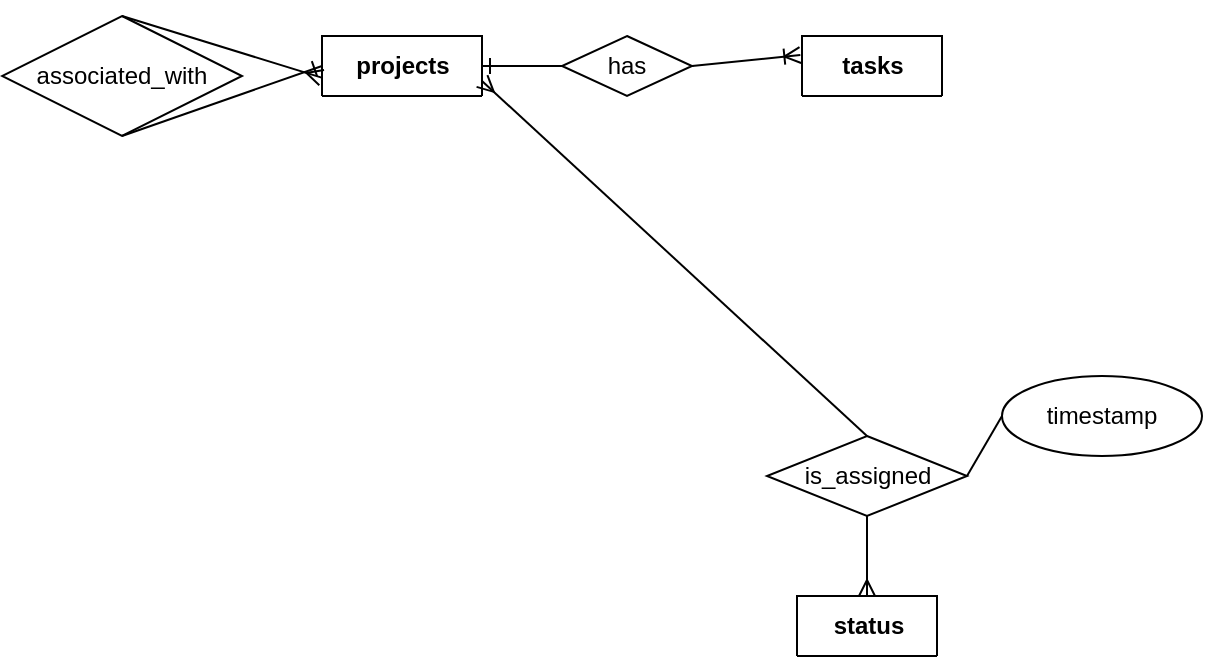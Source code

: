 <mxfile version="24.4.0" type="github">
  <diagram name="Page-1" id="avrD_yOwTQmy9O6q0Dgw">
    <mxGraphModel dx="707" dy="474" grid="1" gridSize="10" guides="1" tooltips="1" connect="1" arrows="1" fold="1" page="1" pageScale="1" pageWidth="850" pageHeight="1100" background="none" math="0" shadow="0">
      <root>
        <mxCell id="0" />
        <mxCell id="1" parent="0" />
        <mxCell id="9RLs-IRjbyCC4SIaiwNA-2" value="projects" style="shape=table;startSize=30;container=1;collapsible=1;childLayout=tableLayout;fixedRows=1;rowLines=0;fontStyle=1;align=center;resizeLast=1;html=1;" parent="1" vertex="1" collapsed="1">
          <mxGeometry x="170" y="40" width="80" height="30" as="geometry">
            <mxRectangle x="170" y="40" width="180" height="420" as="alternateBounds" />
          </mxGeometry>
        </mxCell>
        <mxCell id="9RLs-IRjbyCC4SIaiwNA-3" value="" style="shape=tableRow;horizontal=0;startSize=0;swimlaneHead=0;swimlaneBody=0;fillColor=none;collapsible=0;dropTarget=0;points=[[0,0.5],[1,0.5]];portConstraint=eastwest;top=0;left=0;right=0;bottom=1;" parent="9RLs-IRjbyCC4SIaiwNA-2" vertex="1">
          <mxGeometry y="30" width="180" height="30" as="geometry" />
        </mxCell>
        <mxCell id="9RLs-IRjbyCC4SIaiwNA-4" value="PK" style="shape=partialRectangle;connectable=0;fillColor=none;top=0;left=0;bottom=0;right=0;fontStyle=1;overflow=hidden;whiteSpace=wrap;html=1;" parent="9RLs-IRjbyCC4SIaiwNA-3" vertex="1">
          <mxGeometry width="30" height="30" as="geometry">
            <mxRectangle width="30" height="30" as="alternateBounds" />
          </mxGeometry>
        </mxCell>
        <mxCell id="9RLs-IRjbyCC4SIaiwNA-5" value="id" style="shape=partialRectangle;connectable=0;fillColor=none;top=0;left=0;bottom=0;right=0;align=left;spacingLeft=6;fontStyle=5;overflow=hidden;whiteSpace=wrap;html=1;" parent="9RLs-IRjbyCC4SIaiwNA-3" vertex="1">
          <mxGeometry x="30" width="150" height="30" as="geometry">
            <mxRectangle width="150" height="30" as="alternateBounds" />
          </mxGeometry>
        </mxCell>
        <mxCell id="9RLs-IRjbyCC4SIaiwNA-6" value="" style="shape=tableRow;horizontal=0;startSize=0;swimlaneHead=0;swimlaneBody=0;fillColor=none;collapsible=0;dropTarget=0;points=[[0,0.5],[1,0.5]];portConstraint=eastwest;top=0;left=0;right=0;bottom=0;" parent="9RLs-IRjbyCC4SIaiwNA-2" vertex="1">
          <mxGeometry y="60" width="180" height="30" as="geometry" />
        </mxCell>
        <mxCell id="9RLs-IRjbyCC4SIaiwNA-7" value="" style="shape=partialRectangle;connectable=0;fillColor=none;top=0;left=0;bottom=0;right=0;editable=1;overflow=hidden;whiteSpace=wrap;html=1;" parent="9RLs-IRjbyCC4SIaiwNA-6" vertex="1">
          <mxGeometry width="30" height="30" as="geometry">
            <mxRectangle width="30" height="30" as="alternateBounds" />
          </mxGeometry>
        </mxCell>
        <mxCell id="9RLs-IRjbyCC4SIaiwNA-8" value="name" style="shape=partialRectangle;connectable=0;fillColor=none;top=0;left=0;bottom=0;right=0;align=left;spacingLeft=6;overflow=hidden;whiteSpace=wrap;html=1;" parent="9RLs-IRjbyCC4SIaiwNA-6" vertex="1">
          <mxGeometry x="30" width="150" height="30" as="geometry">
            <mxRectangle width="150" height="30" as="alternateBounds" />
          </mxGeometry>
        </mxCell>
        <mxCell id="9RLs-IRjbyCC4SIaiwNA-9" value="" style="shape=tableRow;horizontal=0;startSize=0;swimlaneHead=0;swimlaneBody=0;fillColor=none;collapsible=0;dropTarget=0;points=[[0,0.5],[1,0.5]];portConstraint=eastwest;top=0;left=0;right=0;bottom=0;" parent="9RLs-IRjbyCC4SIaiwNA-2" vertex="1">
          <mxGeometry y="90" width="180" height="30" as="geometry" />
        </mxCell>
        <mxCell id="9RLs-IRjbyCC4SIaiwNA-10" value="" style="shape=partialRectangle;connectable=0;fillColor=none;top=0;left=0;bottom=0;right=0;editable=1;overflow=hidden;whiteSpace=wrap;html=1;" parent="9RLs-IRjbyCC4SIaiwNA-9" vertex="1">
          <mxGeometry width="30" height="30" as="geometry">
            <mxRectangle width="30" height="30" as="alternateBounds" />
          </mxGeometry>
        </mxCell>
        <mxCell id="9RLs-IRjbyCC4SIaiwNA-11" value="start_timestamp" style="shape=partialRectangle;connectable=0;fillColor=none;top=0;left=0;bottom=0;right=0;align=left;spacingLeft=6;overflow=hidden;whiteSpace=wrap;html=1;" parent="9RLs-IRjbyCC4SIaiwNA-9" vertex="1">
          <mxGeometry x="30" width="150" height="30" as="geometry">
            <mxRectangle width="150" height="30" as="alternateBounds" />
          </mxGeometry>
        </mxCell>
        <mxCell id="9RLs-IRjbyCC4SIaiwNA-12" value="" style="shape=tableRow;horizontal=0;startSize=0;swimlaneHead=0;swimlaneBody=0;fillColor=none;collapsible=0;dropTarget=0;points=[[0,0.5],[1,0.5]];portConstraint=eastwest;top=0;left=0;right=0;bottom=0;" parent="9RLs-IRjbyCC4SIaiwNA-2" vertex="1">
          <mxGeometry y="120" width="180" height="30" as="geometry" />
        </mxCell>
        <mxCell id="9RLs-IRjbyCC4SIaiwNA-13" value="" style="shape=partialRectangle;connectable=0;fillColor=none;top=0;left=0;bottom=0;right=0;editable=1;overflow=hidden;whiteSpace=wrap;html=1;" parent="9RLs-IRjbyCC4SIaiwNA-12" vertex="1">
          <mxGeometry width="30" height="30" as="geometry">
            <mxRectangle width="30" height="30" as="alternateBounds" />
          </mxGeometry>
        </mxCell>
        <mxCell id="9RLs-IRjbyCC4SIaiwNA-14" value="complete_timestamp" style="shape=partialRectangle;connectable=0;fillColor=none;top=0;left=0;bottom=0;right=0;align=left;spacingLeft=6;overflow=hidden;whiteSpace=wrap;html=1;" parent="9RLs-IRjbyCC4SIaiwNA-12" vertex="1">
          <mxGeometry x="30" width="150" height="30" as="geometry">
            <mxRectangle width="150" height="30" as="alternateBounds" />
          </mxGeometry>
        </mxCell>
        <mxCell id="9RLs-IRjbyCC4SIaiwNA-30" value="" style="shape=tableRow;horizontal=0;startSize=0;swimlaneHead=0;swimlaneBody=0;fillColor=none;collapsible=0;dropTarget=0;points=[[0,0.5],[1,0.5]];portConstraint=eastwest;top=0;left=0;right=0;bottom=0;" parent="9RLs-IRjbyCC4SIaiwNA-2" vertex="1">
          <mxGeometry y="150" width="180" height="30" as="geometry" />
        </mxCell>
        <mxCell id="9RLs-IRjbyCC4SIaiwNA-31" value="" style="shape=partialRectangle;connectable=0;fillColor=none;top=0;left=0;bottom=0;right=0;editable=1;overflow=hidden;" parent="9RLs-IRjbyCC4SIaiwNA-30" vertex="1">
          <mxGeometry width="30" height="30" as="geometry">
            <mxRectangle width="30" height="30" as="alternateBounds" />
          </mxGeometry>
        </mxCell>
        <mxCell id="9RLs-IRjbyCC4SIaiwNA-32" value="priority" style="shape=partialRectangle;connectable=0;fillColor=none;top=0;left=0;bottom=0;right=0;align=left;spacingLeft=6;overflow=hidden;" parent="9RLs-IRjbyCC4SIaiwNA-30" vertex="1">
          <mxGeometry x="30" width="150" height="30" as="geometry">
            <mxRectangle width="150" height="30" as="alternateBounds" />
          </mxGeometry>
        </mxCell>
        <mxCell id="9RLs-IRjbyCC4SIaiwNA-35" value="" style="shape=tableRow;horizontal=0;startSize=0;swimlaneHead=0;swimlaneBody=0;fillColor=none;collapsible=0;dropTarget=0;points=[[0,0.5],[1,0.5]];portConstraint=eastwest;top=0;left=0;right=0;bottom=0;" parent="9RLs-IRjbyCC4SIaiwNA-2" vertex="1">
          <mxGeometry y="180" width="180" height="30" as="geometry" />
        </mxCell>
        <mxCell id="9RLs-IRjbyCC4SIaiwNA-36" value="" style="shape=partialRectangle;connectable=0;fillColor=none;top=0;left=0;bottom=0;right=0;editable=1;overflow=hidden;" parent="9RLs-IRjbyCC4SIaiwNA-35" vertex="1">
          <mxGeometry width="30" height="30" as="geometry">
            <mxRectangle width="30" height="30" as="alternateBounds" />
          </mxGeometry>
        </mxCell>
        <mxCell id="9RLs-IRjbyCC4SIaiwNA-37" value="projected_man_hours" style="shape=partialRectangle;connectable=0;fillColor=none;top=0;left=0;bottom=0;right=0;align=left;spacingLeft=6;overflow=hidden;" parent="9RLs-IRjbyCC4SIaiwNA-35" vertex="1">
          <mxGeometry x="30" width="150" height="30" as="geometry">
            <mxRectangle width="150" height="30" as="alternateBounds" />
          </mxGeometry>
        </mxCell>
        <mxCell id="9RLs-IRjbyCC4SIaiwNA-42" value="" style="shape=tableRow;horizontal=0;startSize=0;swimlaneHead=0;swimlaneBody=0;fillColor=none;collapsible=0;dropTarget=0;points=[[0,0.5],[1,0.5]];portConstraint=eastwest;top=0;left=0;right=0;bottom=0;" parent="9RLs-IRjbyCC4SIaiwNA-2" vertex="1">
          <mxGeometry y="210" width="180" height="30" as="geometry" />
        </mxCell>
        <mxCell id="9RLs-IRjbyCC4SIaiwNA-43" value="" style="shape=partialRectangle;connectable=0;fillColor=none;top=0;left=0;bottom=0;right=0;editable=1;overflow=hidden;" parent="9RLs-IRjbyCC4SIaiwNA-42" vertex="1">
          <mxGeometry width="30" height="30" as="geometry">
            <mxRectangle width="30" height="30" as="alternateBounds" />
          </mxGeometry>
        </mxCell>
        <mxCell id="9RLs-IRjbyCC4SIaiwNA-44" value="actual_man_hours" style="shape=partialRectangle;connectable=0;fillColor=none;top=0;left=0;bottom=0;right=0;align=left;spacingLeft=6;overflow=hidden;" parent="9RLs-IRjbyCC4SIaiwNA-42" vertex="1">
          <mxGeometry x="30" width="150" height="30" as="geometry">
            <mxRectangle width="150" height="30" as="alternateBounds" />
          </mxGeometry>
        </mxCell>
        <mxCell id="9RLs-IRjbyCC4SIaiwNA-45" value="" style="shape=tableRow;horizontal=0;startSize=0;swimlaneHead=0;swimlaneBody=0;fillColor=none;collapsible=0;dropTarget=0;points=[[0,0.5],[1,0.5]];portConstraint=eastwest;top=0;left=0;right=0;bottom=0;" parent="9RLs-IRjbyCC4SIaiwNA-2" vertex="1">
          <mxGeometry y="240" width="180" height="30" as="geometry" />
        </mxCell>
        <mxCell id="9RLs-IRjbyCC4SIaiwNA-46" value="" style="shape=partialRectangle;connectable=0;fillColor=none;top=0;left=0;bottom=0;right=0;editable=1;overflow=hidden;" parent="9RLs-IRjbyCC4SIaiwNA-45" vertex="1">
          <mxGeometry width="30" height="30" as="geometry">
            <mxRectangle width="30" height="30" as="alternateBounds" />
          </mxGeometry>
        </mxCell>
        <mxCell id="9RLs-IRjbyCC4SIaiwNA-47" value="background" style="shape=partialRectangle;connectable=0;fillColor=none;top=0;left=0;bottom=0;right=0;align=left;spacingLeft=6;overflow=hidden;" parent="9RLs-IRjbyCC4SIaiwNA-45" vertex="1">
          <mxGeometry x="30" width="150" height="30" as="geometry">
            <mxRectangle width="150" height="30" as="alternateBounds" />
          </mxGeometry>
        </mxCell>
        <mxCell id="9RLs-IRjbyCC4SIaiwNA-48" value="" style="shape=tableRow;horizontal=0;startSize=0;swimlaneHead=0;swimlaneBody=0;fillColor=none;collapsible=0;dropTarget=0;points=[[0,0.5],[1,0.5]];portConstraint=eastwest;top=0;left=0;right=0;bottom=0;" parent="9RLs-IRjbyCC4SIaiwNA-2" vertex="1">
          <mxGeometry y="270" width="180" height="30" as="geometry" />
        </mxCell>
        <mxCell id="9RLs-IRjbyCC4SIaiwNA-49" value="" style="shape=partialRectangle;connectable=0;fillColor=none;top=0;left=0;bottom=0;right=0;editable=1;overflow=hidden;" parent="9RLs-IRjbyCC4SIaiwNA-48" vertex="1">
          <mxGeometry width="30" height="30" as="geometry">
            <mxRectangle width="30" height="30" as="alternateBounds" />
          </mxGeometry>
        </mxCell>
        <mxCell id="9RLs-IRjbyCC4SIaiwNA-50" value="deliverables" style="shape=partialRectangle;connectable=0;fillColor=none;top=0;left=0;bottom=0;right=0;align=left;spacingLeft=6;overflow=hidden;" parent="9RLs-IRjbyCC4SIaiwNA-48" vertex="1">
          <mxGeometry x="30" width="150" height="30" as="geometry">
            <mxRectangle width="150" height="30" as="alternateBounds" />
          </mxGeometry>
        </mxCell>
        <mxCell id="9RLs-IRjbyCC4SIaiwNA-53" value="" style="shape=tableRow;horizontal=0;startSize=0;swimlaneHead=0;swimlaneBody=0;fillColor=none;collapsible=0;dropTarget=0;points=[[0,0.5],[1,0.5]];portConstraint=eastwest;top=0;left=0;right=0;bottom=0;" parent="9RLs-IRjbyCC4SIaiwNA-2" vertex="1">
          <mxGeometry y="300" width="180" height="30" as="geometry" />
        </mxCell>
        <mxCell id="9RLs-IRjbyCC4SIaiwNA-54" value="" style="shape=partialRectangle;connectable=0;fillColor=none;top=0;left=0;bottom=0;right=0;editable=1;overflow=hidden;" parent="9RLs-IRjbyCC4SIaiwNA-53" vertex="1">
          <mxGeometry width="30" height="30" as="geometry">
            <mxRectangle width="30" height="30" as="alternateBounds" />
          </mxGeometry>
        </mxCell>
        <mxCell id="9RLs-IRjbyCC4SIaiwNA-55" value="github_repository (MV)" style="shape=partialRectangle;connectable=0;fillColor=none;top=0;left=0;bottom=0;right=0;align=left;spacingLeft=6;overflow=hidden;" parent="9RLs-IRjbyCC4SIaiwNA-53" vertex="1">
          <mxGeometry x="30" width="150" height="30" as="geometry">
            <mxRectangle width="150" height="30" as="alternateBounds" />
          </mxGeometry>
        </mxCell>
        <mxCell id="6R7jLB4zL_vwGhcqKwxV-12" value="" style="shape=tableRow;horizontal=0;startSize=0;swimlaneHead=0;swimlaneBody=0;fillColor=none;collapsible=0;dropTarget=0;points=[[0,0.5],[1,0.5]];portConstraint=eastwest;top=0;left=0;right=0;bottom=0;" vertex="1" parent="9RLs-IRjbyCC4SIaiwNA-2">
          <mxGeometry y="330" width="180" height="30" as="geometry" />
        </mxCell>
        <mxCell id="6R7jLB4zL_vwGhcqKwxV-13" value="" style="shape=partialRectangle;connectable=0;fillColor=none;top=0;left=0;bottom=0;right=0;editable=1;overflow=hidden;" vertex="1" parent="6R7jLB4zL_vwGhcqKwxV-12">
          <mxGeometry width="30" height="30" as="geometry">
            <mxRectangle width="30" height="30" as="alternateBounds" />
          </mxGeometry>
        </mxCell>
        <mxCell id="6R7jLB4zL_vwGhcqKwxV-14" value="important_note" style="shape=partialRectangle;connectable=0;fillColor=none;top=0;left=0;bottom=0;right=0;align=left;spacingLeft=6;overflow=hidden;" vertex="1" parent="6R7jLB4zL_vwGhcqKwxV-12">
          <mxGeometry x="30" width="150" height="30" as="geometry">
            <mxRectangle width="150" height="30" as="alternateBounds" />
          </mxGeometry>
        </mxCell>
        <mxCell id="6R7jLB4zL_vwGhcqKwxV-9" value="" style="shape=tableRow;horizontal=0;startSize=0;swimlaneHead=0;swimlaneBody=0;fillColor=none;collapsible=0;dropTarget=0;points=[[0,0.5],[1,0.5]];portConstraint=eastwest;top=0;left=0;right=0;bottom=0;" vertex="1" parent="9RLs-IRjbyCC4SIaiwNA-2">
          <mxGeometry y="360" width="180" height="30" as="geometry" />
        </mxCell>
        <mxCell id="6R7jLB4zL_vwGhcqKwxV-10" value="" style="shape=partialRectangle;connectable=0;fillColor=none;top=0;left=0;bottom=0;right=0;editable=1;overflow=hidden;" vertex="1" parent="6R7jLB4zL_vwGhcqKwxV-9">
          <mxGeometry width="30" height="30" as="geometry">
            <mxRectangle width="30" height="30" as="alternateBounds" />
          </mxGeometry>
        </mxCell>
        <mxCell id="6R7jLB4zL_vwGhcqKwxV-11" value="data_location" style="shape=partialRectangle;connectable=0;fillColor=none;top=0;left=0;bottom=0;right=0;align=left;spacingLeft=6;overflow=hidden;" vertex="1" parent="6R7jLB4zL_vwGhcqKwxV-9">
          <mxGeometry x="30" width="150" height="30" as="geometry">
            <mxRectangle width="150" height="30" as="alternateBounds" />
          </mxGeometry>
        </mxCell>
        <mxCell id="6R7jLB4zL_vwGhcqKwxV-2" value="" style="shape=tableRow;horizontal=0;startSize=0;swimlaneHead=0;swimlaneBody=0;fillColor=none;collapsible=0;dropTarget=0;points=[[0,0.5],[1,0.5]];portConstraint=eastwest;top=0;left=0;right=0;bottom=0;" vertex="1" parent="9RLs-IRjbyCC4SIaiwNA-2">
          <mxGeometry y="390" width="180" height="30" as="geometry" />
        </mxCell>
        <mxCell id="6R7jLB4zL_vwGhcqKwxV-3" value="" style="shape=partialRectangle;connectable=0;fillColor=none;top=0;left=0;bottom=0;right=0;editable=1;overflow=hidden;" vertex="1" parent="6R7jLB4zL_vwGhcqKwxV-2">
          <mxGeometry width="30" height="30" as="geometry">
            <mxRectangle width="30" height="30" as="alternateBounds" />
          </mxGeometry>
        </mxCell>
        <mxCell id="6R7jLB4zL_vwGhcqKwxV-4" value="contract" style="shape=partialRectangle;connectable=0;fillColor=none;top=0;left=0;bottom=0;right=0;align=left;spacingLeft=6;overflow=hidden;" vertex="1" parent="6R7jLB4zL_vwGhcqKwxV-2">
          <mxGeometry x="30" width="150" height="30" as="geometry">
            <mxRectangle width="150" height="30" as="alternateBounds" />
          </mxGeometry>
        </mxCell>
        <mxCell id="9RLs-IRjbyCC4SIaiwNA-69" value="tasks" style="shape=table;startSize=30;container=1;collapsible=1;childLayout=tableLayout;fixedRows=1;rowLines=0;fontStyle=1;align=center;resizeLast=1;html=1;" parent="1" vertex="1" collapsed="1">
          <mxGeometry x="410" y="40" width="70" height="30" as="geometry">
            <mxRectangle x="450" width="180" height="150" as="alternateBounds" />
          </mxGeometry>
        </mxCell>
        <mxCell id="9RLs-IRjbyCC4SIaiwNA-70" value="" style="shape=tableRow;horizontal=0;startSize=0;swimlaneHead=0;swimlaneBody=0;fillColor=none;collapsible=0;dropTarget=0;points=[[0,0.5],[1,0.5]];portConstraint=eastwest;top=0;left=0;right=0;bottom=1;" parent="9RLs-IRjbyCC4SIaiwNA-69" vertex="1">
          <mxGeometry y="30" width="180" height="30" as="geometry" />
        </mxCell>
        <mxCell id="9RLs-IRjbyCC4SIaiwNA-71" value="PK" style="shape=partialRectangle;connectable=0;fillColor=none;top=0;left=0;bottom=0;right=0;fontStyle=1;overflow=hidden;whiteSpace=wrap;html=1;" parent="9RLs-IRjbyCC4SIaiwNA-70" vertex="1">
          <mxGeometry width="30" height="30" as="geometry">
            <mxRectangle width="30" height="30" as="alternateBounds" />
          </mxGeometry>
        </mxCell>
        <mxCell id="9RLs-IRjbyCC4SIaiwNA-72" value="id" style="shape=partialRectangle;connectable=0;fillColor=none;top=0;left=0;bottom=0;right=0;align=left;spacingLeft=6;fontStyle=5;overflow=hidden;whiteSpace=wrap;html=1;" parent="9RLs-IRjbyCC4SIaiwNA-70" vertex="1">
          <mxGeometry x="30" width="150" height="30" as="geometry">
            <mxRectangle width="150" height="30" as="alternateBounds" />
          </mxGeometry>
        </mxCell>
        <mxCell id="9RLs-IRjbyCC4SIaiwNA-73" value="" style="shape=tableRow;horizontal=0;startSize=0;swimlaneHead=0;swimlaneBody=0;fillColor=none;collapsible=0;dropTarget=0;points=[[0,0.5],[1,0.5]];portConstraint=eastwest;top=0;left=0;right=0;bottom=0;" parent="9RLs-IRjbyCC4SIaiwNA-69" vertex="1">
          <mxGeometry y="60" width="180" height="30" as="geometry" />
        </mxCell>
        <mxCell id="9RLs-IRjbyCC4SIaiwNA-74" value="" style="shape=partialRectangle;connectable=0;fillColor=none;top=0;left=0;bottom=0;right=0;editable=1;overflow=hidden;whiteSpace=wrap;html=1;" parent="9RLs-IRjbyCC4SIaiwNA-73" vertex="1">
          <mxGeometry width="30" height="30" as="geometry">
            <mxRectangle width="30" height="30" as="alternateBounds" />
          </mxGeometry>
        </mxCell>
        <mxCell id="9RLs-IRjbyCC4SIaiwNA-75" value="name" style="shape=partialRectangle;connectable=0;fillColor=none;top=0;left=0;bottom=0;right=0;align=left;spacingLeft=6;overflow=hidden;whiteSpace=wrap;html=1;" parent="9RLs-IRjbyCC4SIaiwNA-73" vertex="1">
          <mxGeometry x="30" width="150" height="30" as="geometry">
            <mxRectangle width="150" height="30" as="alternateBounds" />
          </mxGeometry>
        </mxCell>
        <mxCell id="9RLs-IRjbyCC4SIaiwNA-76" value="" style="shape=tableRow;horizontal=0;startSize=0;swimlaneHead=0;swimlaneBody=0;fillColor=none;collapsible=0;dropTarget=0;points=[[0,0.5],[1,0.5]];portConstraint=eastwest;top=0;left=0;right=0;bottom=0;" parent="9RLs-IRjbyCC4SIaiwNA-69" vertex="1">
          <mxGeometry y="90" width="180" height="30" as="geometry" />
        </mxCell>
        <mxCell id="9RLs-IRjbyCC4SIaiwNA-77" value="" style="shape=partialRectangle;connectable=0;fillColor=none;top=0;left=0;bottom=0;right=0;editable=1;overflow=hidden;whiteSpace=wrap;html=1;" parent="9RLs-IRjbyCC4SIaiwNA-76" vertex="1">
          <mxGeometry width="30" height="30" as="geometry">
            <mxRectangle width="30" height="30" as="alternateBounds" />
          </mxGeometry>
        </mxCell>
        <mxCell id="9RLs-IRjbyCC4SIaiwNA-78" value="description" style="shape=partialRectangle;connectable=0;fillColor=none;top=0;left=0;bottom=0;right=0;align=left;spacingLeft=6;overflow=hidden;whiteSpace=wrap;html=1;" parent="9RLs-IRjbyCC4SIaiwNA-76" vertex="1">
          <mxGeometry x="30" width="150" height="30" as="geometry">
            <mxRectangle width="150" height="30" as="alternateBounds" />
          </mxGeometry>
        </mxCell>
        <mxCell id="9RLs-IRjbyCC4SIaiwNA-79" value="" style="shape=tableRow;horizontal=0;startSize=0;swimlaneHead=0;swimlaneBody=0;fillColor=none;collapsible=0;dropTarget=0;points=[[0,0.5],[1,0.5]];portConstraint=eastwest;top=0;left=0;right=0;bottom=0;" parent="9RLs-IRjbyCC4SIaiwNA-69" vertex="1">
          <mxGeometry y="120" width="180" height="30" as="geometry" />
        </mxCell>
        <mxCell id="9RLs-IRjbyCC4SIaiwNA-80" value="" style="shape=partialRectangle;connectable=0;fillColor=none;top=0;left=0;bottom=0;right=0;editable=1;overflow=hidden;whiteSpace=wrap;html=1;" parent="9RLs-IRjbyCC4SIaiwNA-79" vertex="1">
          <mxGeometry width="30" height="30" as="geometry">
            <mxRectangle width="30" height="30" as="alternateBounds" />
          </mxGeometry>
        </mxCell>
        <mxCell id="9RLs-IRjbyCC4SIaiwNA-81" value="Row 3" style="shape=partialRectangle;connectable=0;fillColor=none;top=0;left=0;bottom=0;right=0;align=left;spacingLeft=6;overflow=hidden;whiteSpace=wrap;html=1;" parent="9RLs-IRjbyCC4SIaiwNA-79" vertex="1">
          <mxGeometry x="30" width="150" height="30" as="geometry">
            <mxRectangle width="150" height="30" as="alternateBounds" />
          </mxGeometry>
        </mxCell>
        <mxCell id="9RLs-IRjbyCC4SIaiwNA-82" value="" style="fontSize=12;html=1;endArrow=ERoneToMany;rounded=0;entryX=-0.012;entryY=0.317;entryDx=0;entryDy=0;entryPerimeter=0;exitX=1;exitY=0.5;exitDx=0;exitDy=0;" parent="1" source="9RLs-IRjbyCC4SIaiwNA-84" target="9RLs-IRjbyCC4SIaiwNA-76" edge="1">
          <mxGeometry width="100" height="100" relative="1" as="geometry">
            <mxPoint x="430" y="170" as="sourcePoint" />
            <mxPoint x="410" y="210" as="targetPoint" />
          </mxGeometry>
        </mxCell>
        <mxCell id="9RLs-IRjbyCC4SIaiwNA-84" value="has" style="shape=rhombus;perimeter=rhombusPerimeter;whiteSpace=wrap;html=1;align=center;" parent="1" vertex="1">
          <mxGeometry x="290" y="40" width="65" height="30" as="geometry" />
        </mxCell>
        <mxCell id="9RLs-IRjbyCC4SIaiwNA-86" value="" style="fontSize=12;html=1;endArrow=ERone;endFill=1;rounded=0;exitX=0;exitY=0.5;exitDx=0;exitDy=0;entryX=1;entryY=0.5;entryDx=0;entryDy=0;" parent="1" source="9RLs-IRjbyCC4SIaiwNA-84" target="9RLs-IRjbyCC4SIaiwNA-2" edge="1">
          <mxGeometry width="100" height="100" relative="1" as="geometry">
            <mxPoint x="220" y="290" as="sourcePoint" />
            <mxPoint x="320" y="190" as="targetPoint" />
          </mxGeometry>
        </mxCell>
        <mxCell id="6R7jLB4zL_vwGhcqKwxV-5" value="associated_with" style="shape=rhombus;perimeter=rhombusPerimeter;whiteSpace=wrap;html=1;align=center;" vertex="1" parent="1">
          <mxGeometry x="10" y="30" width="120" height="60" as="geometry" />
        </mxCell>
        <mxCell id="6R7jLB4zL_vwGhcqKwxV-6" value="" style="fontSize=12;html=1;endArrow=ERmany;rounded=0;exitX=0.5;exitY=0;exitDx=0;exitDy=0;entryX=-0.002;entryY=0.694;entryDx=0;entryDy=0;entryPerimeter=0;" edge="1" parent="1" source="6R7jLB4zL_vwGhcqKwxV-5" target="9RLs-IRjbyCC4SIaiwNA-9">
          <mxGeometry width="100" height="100" relative="1" as="geometry">
            <mxPoint x="80" y="210" as="sourcePoint" />
            <mxPoint x="180" y="110" as="targetPoint" />
          </mxGeometry>
        </mxCell>
        <mxCell id="6R7jLB4zL_vwGhcqKwxV-7" value="" style="fontSize=12;html=1;endArrow=ERone;endFill=1;rounded=0;entryX=0;entryY=0.5;entryDx=0;entryDy=0;exitX=0.5;exitY=1;exitDx=0;exitDy=0;" edge="1" parent="1" source="6R7jLB4zL_vwGhcqKwxV-5" target="9RLs-IRjbyCC4SIaiwNA-42">
          <mxGeometry width="100" height="100" relative="1" as="geometry">
            <mxPoint x="80" y="210" as="sourcePoint" />
            <mxPoint x="80" y="270" as="targetPoint" />
          </mxGeometry>
        </mxCell>
        <mxCell id="6R7jLB4zL_vwGhcqKwxV-15" value="status" style="shape=table;startSize=30;container=1;collapsible=1;childLayout=tableLayout;fixedRows=1;rowLines=0;fontStyle=1;align=center;resizeLast=1;html=1;" vertex="1" collapsed="1" parent="1">
          <mxGeometry x="407.5" y="320" width="70" height="30" as="geometry">
            <mxRectangle x="352.5" y="340" width="180" height="150" as="alternateBounds" />
          </mxGeometry>
        </mxCell>
        <mxCell id="6R7jLB4zL_vwGhcqKwxV-16" value="" style="shape=tableRow;horizontal=0;startSize=0;swimlaneHead=0;swimlaneBody=0;fillColor=none;collapsible=0;dropTarget=0;points=[[0,0.5],[1,0.5]];portConstraint=eastwest;top=0;left=0;right=0;bottom=1;" vertex="1" parent="6R7jLB4zL_vwGhcqKwxV-15">
          <mxGeometry y="30" width="180" height="30" as="geometry" />
        </mxCell>
        <mxCell id="6R7jLB4zL_vwGhcqKwxV-17" value="PK" style="shape=partialRectangle;connectable=0;fillColor=none;top=0;left=0;bottom=0;right=0;fontStyle=1;overflow=hidden;whiteSpace=wrap;html=1;" vertex="1" parent="6R7jLB4zL_vwGhcqKwxV-16">
          <mxGeometry width="30" height="30" as="geometry">
            <mxRectangle width="30" height="30" as="alternateBounds" />
          </mxGeometry>
        </mxCell>
        <mxCell id="6R7jLB4zL_vwGhcqKwxV-18" value="id" style="shape=partialRectangle;connectable=0;fillColor=none;top=0;left=0;bottom=0;right=0;align=left;spacingLeft=6;fontStyle=5;overflow=hidden;whiteSpace=wrap;html=1;" vertex="1" parent="6R7jLB4zL_vwGhcqKwxV-16">
          <mxGeometry x="30" width="150" height="30" as="geometry">
            <mxRectangle width="150" height="30" as="alternateBounds" />
          </mxGeometry>
        </mxCell>
        <mxCell id="6R7jLB4zL_vwGhcqKwxV-19" value="" style="shape=tableRow;horizontal=0;startSize=0;swimlaneHead=0;swimlaneBody=0;fillColor=none;collapsible=0;dropTarget=0;points=[[0,0.5],[1,0.5]];portConstraint=eastwest;top=0;left=0;right=0;bottom=0;" vertex="1" parent="6R7jLB4zL_vwGhcqKwxV-15">
          <mxGeometry y="60" width="180" height="30" as="geometry" />
        </mxCell>
        <mxCell id="6R7jLB4zL_vwGhcqKwxV-20" value="" style="shape=partialRectangle;connectable=0;fillColor=none;top=0;left=0;bottom=0;right=0;editable=1;overflow=hidden;whiteSpace=wrap;html=1;" vertex="1" parent="6R7jLB4zL_vwGhcqKwxV-19">
          <mxGeometry width="30" height="30" as="geometry">
            <mxRectangle width="30" height="30" as="alternateBounds" />
          </mxGeometry>
        </mxCell>
        <mxCell id="6R7jLB4zL_vwGhcqKwxV-21" value="name" style="shape=partialRectangle;connectable=0;fillColor=none;top=0;left=0;bottom=0;right=0;align=left;spacingLeft=6;overflow=hidden;whiteSpace=wrap;html=1;" vertex="1" parent="6R7jLB4zL_vwGhcqKwxV-19">
          <mxGeometry x="30" width="150" height="30" as="geometry">
            <mxRectangle width="150" height="30" as="alternateBounds" />
          </mxGeometry>
        </mxCell>
        <mxCell id="6R7jLB4zL_vwGhcqKwxV-22" value="" style="shape=tableRow;horizontal=0;startSize=0;swimlaneHead=0;swimlaneBody=0;fillColor=none;collapsible=0;dropTarget=0;points=[[0,0.5],[1,0.5]];portConstraint=eastwest;top=0;left=0;right=0;bottom=0;" vertex="1" parent="6R7jLB4zL_vwGhcqKwxV-15">
          <mxGeometry y="90" width="180" height="30" as="geometry" />
        </mxCell>
        <mxCell id="6R7jLB4zL_vwGhcqKwxV-23" value="" style="shape=partialRectangle;connectable=0;fillColor=none;top=0;left=0;bottom=0;right=0;editable=1;overflow=hidden;whiteSpace=wrap;html=1;" vertex="1" parent="6R7jLB4zL_vwGhcqKwxV-22">
          <mxGeometry width="30" height="30" as="geometry">
            <mxRectangle width="30" height="30" as="alternateBounds" />
          </mxGeometry>
        </mxCell>
        <mxCell id="6R7jLB4zL_vwGhcqKwxV-24" value="" style="shape=partialRectangle;connectable=0;fillColor=none;top=0;left=0;bottom=0;right=0;align=left;spacingLeft=6;overflow=hidden;whiteSpace=wrap;html=1;" vertex="1" parent="6R7jLB4zL_vwGhcqKwxV-22">
          <mxGeometry x="30" width="150" height="30" as="geometry">
            <mxRectangle width="150" height="30" as="alternateBounds" />
          </mxGeometry>
        </mxCell>
        <mxCell id="6R7jLB4zL_vwGhcqKwxV-25" value="" style="shape=tableRow;horizontal=0;startSize=0;swimlaneHead=0;swimlaneBody=0;fillColor=none;collapsible=0;dropTarget=0;points=[[0,0.5],[1,0.5]];portConstraint=eastwest;top=0;left=0;right=0;bottom=0;" vertex="1" parent="6R7jLB4zL_vwGhcqKwxV-15">
          <mxGeometry y="120" width="180" height="30" as="geometry" />
        </mxCell>
        <mxCell id="6R7jLB4zL_vwGhcqKwxV-26" value="" style="shape=partialRectangle;connectable=0;fillColor=none;top=0;left=0;bottom=0;right=0;editable=1;overflow=hidden;whiteSpace=wrap;html=1;" vertex="1" parent="6R7jLB4zL_vwGhcqKwxV-25">
          <mxGeometry width="30" height="30" as="geometry">
            <mxRectangle width="30" height="30" as="alternateBounds" />
          </mxGeometry>
        </mxCell>
        <mxCell id="6R7jLB4zL_vwGhcqKwxV-27" value="" style="shape=partialRectangle;connectable=0;fillColor=none;top=0;left=0;bottom=0;right=0;align=left;spacingLeft=6;overflow=hidden;whiteSpace=wrap;html=1;" vertex="1" parent="6R7jLB4zL_vwGhcqKwxV-25">
          <mxGeometry x="30" width="150" height="30" as="geometry">
            <mxRectangle width="150" height="30" as="alternateBounds" />
          </mxGeometry>
        </mxCell>
        <mxCell id="6R7jLB4zL_vwGhcqKwxV-30" value="" style="fontSize=12;html=1;endArrow=ERmany;rounded=0;exitX=0.5;exitY=1;exitDx=0;exitDy=0;entryX=0.5;entryY=0;entryDx=0;entryDy=0;" edge="1" parent="1" source="6R7jLB4zL_vwGhcqKwxV-28" target="6R7jLB4zL_vwGhcqKwxV-15">
          <mxGeometry width="100" height="100" relative="1" as="geometry">
            <mxPoint x="218.94" y="270" as="sourcePoint" />
            <mxPoint x="400" y="490" as="targetPoint" />
          </mxGeometry>
        </mxCell>
        <mxCell id="6R7jLB4zL_vwGhcqKwxV-31" value="" style="fontSize=12;html=1;endArrow=ERmany;rounded=0;exitX=0.5;exitY=0;exitDx=0;exitDy=0;entryX=1;entryY=0.75;entryDx=0;entryDy=0;" edge="1" parent="1" source="6R7jLB4zL_vwGhcqKwxV-28" target="9RLs-IRjbyCC4SIaiwNA-2">
          <mxGeometry width="100" height="100" relative="1" as="geometry">
            <mxPoint x="260" y="520" as="sourcePoint" />
            <mxPoint x="270" y="120" as="targetPoint" />
          </mxGeometry>
        </mxCell>
        <mxCell id="6R7jLB4zL_vwGhcqKwxV-34" value="" style="group" vertex="1" connectable="0" parent="1">
          <mxGeometry x="392.5" y="210" width="217.5" height="70" as="geometry" />
        </mxCell>
        <mxCell id="6R7jLB4zL_vwGhcqKwxV-28" value="is_assigned" style="shape=rhombus;perimeter=rhombusPerimeter;whiteSpace=wrap;html=1;align=center;" vertex="1" parent="6R7jLB4zL_vwGhcqKwxV-34">
          <mxGeometry y="30" width="100" height="40" as="geometry" />
        </mxCell>
        <mxCell id="6R7jLB4zL_vwGhcqKwxV-32" value="timestamp" style="ellipse;whiteSpace=wrap;html=1;align=center;" vertex="1" parent="6R7jLB4zL_vwGhcqKwxV-34">
          <mxGeometry x="117.5" width="100" height="40" as="geometry" />
        </mxCell>
        <mxCell id="6R7jLB4zL_vwGhcqKwxV-33" value="" style="endArrow=none;html=1;rounded=0;exitX=1;exitY=0.5;exitDx=0;exitDy=0;entryX=0;entryY=0.5;entryDx=0;entryDy=0;" edge="1" parent="6R7jLB4zL_vwGhcqKwxV-34" source="6R7jLB4zL_vwGhcqKwxV-28" target="6R7jLB4zL_vwGhcqKwxV-32">
          <mxGeometry relative="1" as="geometry">
            <mxPoint x="87.5" y="80" as="sourcePoint" />
            <mxPoint x="247.5" y="80" as="targetPoint" />
          </mxGeometry>
        </mxCell>
      </root>
    </mxGraphModel>
  </diagram>
</mxfile>
